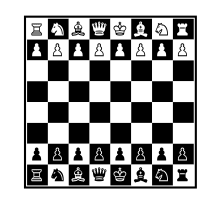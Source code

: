digraph G {
    node [shape=plaintext]
    1 [label = <<TABLE CELLPADDING="0" CELLSPACING="0">
    <TR BORDER="0" CELLPADDING="0" CELLSPACING="0">
    <TD BGCOLOR="white" BORDER="0" FIXEDSIZE="TRUE" WIDTH="10" HEIGHT="10"><FONT COLOR="BLACK" POINT-SIZE="10">♖</FONT></TD>
    <TD BGCOLOR="black" BORDER="0" FIXEDSIZE="TRUE" WIDTH="10" HEIGHT="10"><FONT COLOR="WHITE" POINT-SIZE="10">♞</FONT></TD>
    <TD BGCOLOR="white" BORDER="0" FIXEDSIZE="TRUE" WIDTH="10" HEIGHT="10"><FONT COLOR="BLACK" POINT-SIZE="10">♗</FONT></TD>
    <TD BGCOLOR="black" BORDER="0" FIXEDSIZE="TRUE" WIDTH="10" HEIGHT="10"><FONT COLOR="WHITE" POINT-SIZE="10">♛</FONT></TD>
    <TD BGCOLOR="white" BORDER="0" FIXEDSIZE="TRUE" WIDTH="10" HEIGHT="10"><FONT COLOR="BLACK" POINT-SIZE="10">♔</FONT></TD>
    <TD BGCOLOR="black" BORDER="0" FIXEDSIZE="TRUE" WIDTH="10" HEIGHT="10"><FONT COLOR="WHITE" POINT-SIZE="10">♝</FONT></TD>
    <TD BGCOLOR="white" BORDER="0" FIXEDSIZE="TRUE" WIDTH="10" HEIGHT="10"><FONT COLOR="BLACK" POINT-SIZE="10">♘</FONT></TD>
    <TD BGCOLOR="black" BORDER="0" FIXEDSIZE="TRUE" WIDTH="10" HEIGHT="10"><FONT COLOR="WHITE" POINT-SIZE="10">♜</FONT></TD>
    </TR>
    
    <TR BORDER="0" CELLPADDING="0" CELLSPACING="0">
    <TD BGCOLOR="black" BORDER="0" FIXEDSIZE="TRUE" WIDTH="10" HEIGHT="10"><FONT COLOR="WHITE" POINT-SIZE="10">♟</FONT></TD>
    <TD BGCOLOR="white" BORDER="0" FIXEDSIZE="TRUE" WIDTH="10" HEIGHT="10"><FONT COLOR="BLACK" POINT-SIZE="10">♙</FONT></TD>
    <TD BGCOLOR="black" BORDER="0" FIXEDSIZE="TRUE" WIDTH="10" HEIGHT="10"><FONT COLOR="WHITE" POINT-SIZE="10">♟</FONT></TD>
    <TD BGCOLOR="white" BORDER="0" FIXEDSIZE="TRUE" WIDTH="10" HEIGHT="10"><FONT COLOR="BLACK" POINT-SIZE="10">♙</FONT></TD>
    <TD BGCOLOR="black" BORDER="0" FIXEDSIZE="TRUE" WIDTH="10" HEIGHT="10"><FONT COLOR="WHITE" POINT-SIZE="10">♟</FONT></TD>
    <TD BGCOLOR="white" BORDER="0" FIXEDSIZE="TRUE" WIDTH="10" HEIGHT="10"><FONT COLOR="BLACK" POINT-SIZE="10">♙</FONT></TD>
    <TD BGCOLOR="black" BORDER="0" FIXEDSIZE="TRUE" WIDTH="10" HEIGHT="10"><FONT COLOR="WHITE" POINT-SIZE="10">♟</FONT></TD>
    <TD BGCOLOR="white" BORDER="0" FIXEDSIZE="TRUE" WIDTH="10" HEIGHT="10"><FONT COLOR="BLACK" POINT-SIZE="10">♙</FONT></TD>
    </TR>
    
    <TR BORDER="0" CELLPADDING="0" CELLSPACING="0">
    <TD BGCOLOR="white" BORDER="0" FIXEDSIZE="TRUE" WIDTH="10" HEIGHT="10"><FONT COLOR="BLACK" POINT-SIZE="10"> </FONT></TD>
    <TD BGCOLOR="black" BORDER="0" FIXEDSIZE="TRUE" WIDTH="10" HEIGHT="10"><FONT COLOR="WHITE" POINT-SIZE="10"> </FONT></TD>
    <TD BGCOLOR="white" BORDER="0" FIXEDSIZE="TRUE" WIDTH="10" HEIGHT="10"><FONT COLOR="BLACK" POINT-SIZE="10"> </FONT></TD>
    <TD BGCOLOR="black" BORDER="0" FIXEDSIZE="TRUE" WIDTH="10" HEIGHT="10"><FONT COLOR="WHITE" POINT-SIZE="10"> </FONT></TD>
    <TD BGCOLOR="white" BORDER="0" FIXEDSIZE="TRUE" WIDTH="10" HEIGHT="10"><FONT COLOR="BLACK" POINT-SIZE="10"> </FONT></TD>
    <TD BGCOLOR="black" BORDER="0" FIXEDSIZE="TRUE" WIDTH="10" HEIGHT="10"><FONT COLOR="WHITE" POINT-SIZE="10"> </FONT></TD>
    <TD BGCOLOR="white" BORDER="0" FIXEDSIZE="TRUE" WIDTH="10" HEIGHT="10"><FONT COLOR="BLACK" POINT-SIZE="10"> </FONT></TD>
    <TD BGCOLOR="black" BORDER="0" FIXEDSIZE="TRUE" WIDTH="10" HEIGHT="10"><FONT COLOR="WHITE" POINT-SIZE="10"> </FONT></TD>
    </TR>
    
    <TR BORDER="0" CELLPADDING="0" CELLSPACING="0">
    <TD BGCOLOR="black" BORDER="0" FIXEDSIZE="TRUE" WIDTH="10" HEIGHT="10"><FONT COLOR="WHITE" POINT-SIZE="10"> </FONT></TD>
    <TD BGCOLOR="white" BORDER="0" FIXEDSIZE="TRUE" WIDTH="10" HEIGHT="10"><FONT COLOR="BLACK" POINT-SIZE="10"> </FONT></TD>
    <TD BGCOLOR="black" BORDER="0" FIXEDSIZE="TRUE" WIDTH="10" HEIGHT="10"><FONT COLOR="WHITE" POINT-SIZE="10"> </FONT></TD>
    <TD BGCOLOR="white" BORDER="0" FIXEDSIZE="TRUE" WIDTH="10" HEIGHT="10"><FONT COLOR="BLACK" POINT-SIZE="10"> </FONT></TD>
    <TD BGCOLOR="black" BORDER="0" FIXEDSIZE="TRUE" WIDTH="10" HEIGHT="10"><FONT COLOR="WHITE" POINT-SIZE="10"> </FONT></TD>
    <TD BGCOLOR="white" BORDER="0" FIXEDSIZE="TRUE" WIDTH="10" HEIGHT="10"><FONT COLOR="BLACK" POINT-SIZE="10"> </FONT></TD>
    <TD BGCOLOR="black" BORDER="0" FIXEDSIZE="TRUE" WIDTH="10" HEIGHT="10"><FONT COLOR="WHITE" POINT-SIZE="10"> </FONT></TD>
    <TD BGCOLOR="white" BORDER="0" FIXEDSIZE="TRUE" WIDTH="10" HEIGHT="10"><FONT COLOR="BLACK" POINT-SIZE="10"> </FONT></TD>
    </TR>
    
    <TR BORDER="0" CELLPADDING="0" CELLSPACING="0">
    <TD BGCOLOR="white" BORDER="0" FIXEDSIZE="TRUE" WIDTH="10" HEIGHT="10"><FONT COLOR="BLACK" POINT-SIZE="10"> </FONT></TD>
    <TD BGCOLOR="black" BORDER="0" FIXEDSIZE="TRUE" WIDTH="10" HEIGHT="10"><FONT COLOR="WHITE" POINT-SIZE="10"> </FONT></TD>
    <TD BGCOLOR="white" BORDER="0" FIXEDSIZE="TRUE" WIDTH="10" HEIGHT="10"><FONT COLOR="BLACK" POINT-SIZE="10"> </FONT></TD>
    <TD BGCOLOR="black" BORDER="0" FIXEDSIZE="TRUE" WIDTH="10" HEIGHT="10"><FONT COLOR="WHITE" POINT-SIZE="10"> </FONT></TD>
    <TD BGCOLOR="white" BORDER="0" FIXEDSIZE="TRUE" WIDTH="10" HEIGHT="10"><FONT COLOR="BLACK" POINT-SIZE="10"> </FONT></TD>
    <TD BGCOLOR="black" BORDER="0" FIXEDSIZE="TRUE" WIDTH="10" HEIGHT="10"><FONT COLOR="WHITE" POINT-SIZE="10"> </FONT></TD>
    <TD BGCOLOR="white" BORDER="0" FIXEDSIZE="TRUE" WIDTH="10" HEIGHT="10"><FONT COLOR="BLACK" POINT-SIZE="10"> </FONT></TD>
    <TD BGCOLOR="black" BORDER="0" FIXEDSIZE="TRUE" WIDTH="10" HEIGHT="10"><FONT COLOR="WHITE" POINT-SIZE="10"> </FONT></TD>
    </TR>
    
    <TR BORDER="0" CELLPADDING="0" CELLSPACING="0">
    <TD BGCOLOR="black" BORDER="0" FIXEDSIZE="TRUE" WIDTH="10" HEIGHT="10"><FONT COLOR="WHITE" POINT-SIZE="10"> </FONT></TD>
    <TD BGCOLOR="white" BORDER="0" FIXEDSIZE="TRUE" WIDTH="10" HEIGHT="10"><FONT COLOR="BLACK" POINT-SIZE="10"> </FONT></TD>
    <TD BGCOLOR="black" BORDER="0" FIXEDSIZE="TRUE" WIDTH="10" HEIGHT="10"><FONT COLOR="WHITE" POINT-SIZE="10"> </FONT></TD>
    <TD BGCOLOR="white" BORDER="0" FIXEDSIZE="TRUE" WIDTH="10" HEIGHT="10"><FONT COLOR="BLACK" POINT-SIZE="10"> </FONT></TD>
    <TD BGCOLOR="black" BORDER="0" FIXEDSIZE="TRUE" WIDTH="10" HEIGHT="10"><FONT COLOR="WHITE" POINT-SIZE="10"> </FONT></TD>
    <TD BGCOLOR="white" BORDER="0" FIXEDSIZE="TRUE" WIDTH="10" HEIGHT="10"><FONT COLOR="BLACK" POINT-SIZE="10"> </FONT></TD>
    <TD BGCOLOR="black" BORDER="0" FIXEDSIZE="TRUE" WIDTH="10" HEIGHT="10"><FONT COLOR="WHITE" POINT-SIZE="10"> </FONT></TD>
    <TD BGCOLOR="white" BORDER="0" FIXEDSIZE="TRUE" WIDTH="10" HEIGHT="10"><FONT COLOR="BLACK" POINT-SIZE="10"> </FONT></TD>
    </TR>
    
    <TR BORDER="0" CELLPADDING="0" CELLSPACING="0">
    <TD BGCOLOR="white" BORDER="0" FIXEDSIZE="TRUE" WIDTH="10" HEIGHT="10"><FONT COLOR="BLACK" POINT-SIZE="10">♟</FONT></TD>
    <TD BGCOLOR="black" BORDER="0" FIXEDSIZE="TRUE" WIDTH="10" HEIGHT="10"><FONT COLOR="WHITE" POINT-SIZE="10">♙</FONT></TD>
    <TD BGCOLOR="white" BORDER="0" FIXEDSIZE="TRUE" WIDTH="10" HEIGHT="10"><FONT COLOR="BLACK" POINT-SIZE="10">♟</FONT></TD>
    <TD BGCOLOR="black" BORDER="0" FIXEDSIZE="TRUE" WIDTH="10" HEIGHT="10"><FONT COLOR="WHITE" POINT-SIZE="10">♙</FONT></TD>
    <TD BGCOLOR="white" BORDER="0" FIXEDSIZE="TRUE" WIDTH="10" HEIGHT="10"><FONT COLOR="BLACK" POINT-SIZE="10">♟</FONT></TD>
    <TD BGCOLOR="black" BORDER="0" FIXEDSIZE="TRUE" WIDTH="10" HEIGHT="10"><FONT COLOR="WHITE" POINT-SIZE="10">♙</FONT></TD>
    <TD BGCOLOR="white" BORDER="0" FIXEDSIZE="TRUE" WIDTH="10" HEIGHT="10"><FONT COLOR="BLACK" POINT-SIZE="10">♟</FONT></TD>
    <TD BGCOLOR="black" BORDER="0" FIXEDSIZE="TRUE" WIDTH="10" HEIGHT="10"><FONT COLOR="WHITE" POINT-SIZE="10">♙</FONT></TD>
    </TR>
    
    <TR BORDER="0" CELLPADDING="0" CELLSPACING="0">
    <TD BGCOLOR="black" BORDER="0" FIXEDSIZE="TRUE" WIDTH="10" HEIGHT="10"><FONT COLOR="WHITE" POINT-SIZE="10">♖</FONT></TD>
    <TD BGCOLOR="white" BORDER="0" FIXEDSIZE="TRUE" WIDTH="10" HEIGHT="10"><FONT COLOR="BLACK" POINT-SIZE="10">♞</FONT></TD>
    <TD BGCOLOR="black" BORDER="0" FIXEDSIZE="TRUE" WIDTH="10" HEIGHT="10"><FONT COLOR="WHITE" POINT-SIZE="10">♗</FONT></TD>
    <TD BGCOLOR="white" BORDER="0" FIXEDSIZE="TRUE" WIDTH="10" HEIGHT="10"><FONT COLOR="BLACK" POINT-SIZE="10">♛</FONT></TD>
    <TD BGCOLOR="black" BORDER="0" FIXEDSIZE="TRUE" WIDTH="10" HEIGHT="10"><FONT COLOR="WHITE" POINT-SIZE="10">♔</FONT></TD>
    <TD BGCOLOR="white" BORDER="0" FIXEDSIZE="TRUE" WIDTH="10" HEIGHT="10"><FONT COLOR="BLACK" POINT-SIZE="10">♝</FONT></TD>
    <TD BGCOLOR="black" BORDER="0" FIXEDSIZE="TRUE" WIDTH="10" HEIGHT="10"><FONT COLOR="WHITE" POINT-SIZE="10">♘</FONT></TD>
    <TD BGCOLOR="white" BORDER="0" FIXEDSIZE="TRUE" WIDTH="10" HEIGHT="10"><FONT COLOR="BLACK" POINT-SIZE="10">♜</FONT></TD>
    </TR>
    
    </TABLE>>]
}

